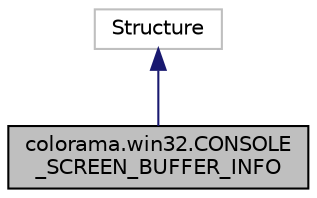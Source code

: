 digraph "colorama.win32.CONSOLE_SCREEN_BUFFER_INFO"
{
 // LATEX_PDF_SIZE
  edge [fontname="Helvetica",fontsize="10",labelfontname="Helvetica",labelfontsize="10"];
  node [fontname="Helvetica",fontsize="10",shape=record];
  Node1 [label="colorama.win32.CONSOLE\l_SCREEN_BUFFER_INFO",height=0.2,width=0.4,color="black", fillcolor="grey75", style="filled", fontcolor="black",tooltip=" "];
  Node2 -> Node1 [dir="back",color="midnightblue",fontsize="10",style="solid"];
  Node2 [label="Structure",height=0.2,width=0.4,color="grey75", fillcolor="white", style="filled",tooltip=" "];
}
